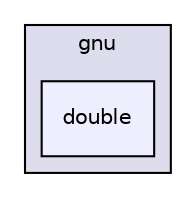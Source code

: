 digraph "/home/wbinventor/OpenMOC/openmoc/gnu/double/" {
  compound=true
  node [ fontsize="10", fontname="Helvetica"];
  edge [ labelfontsize="10", labelfontname="Helvetica"];
  subgraph clusterdir_3fa9e6483d17027c78a49ff5f1039d10 {
    graph [ bgcolor="#ddddee", pencolor="black", label="gnu" fontname="Helvetica", fontsize="10", URL="dir_3fa9e6483d17027c78a49ff5f1039d10.html"]
  dir_7053853ded08a0f02e9dea0b51d8a568 [shape=box, label="double", style="filled", fillcolor="#eeeeff", pencolor="black", URL="dir_7053853ded08a0f02e9dea0b51d8a568.html"];
  }
}
